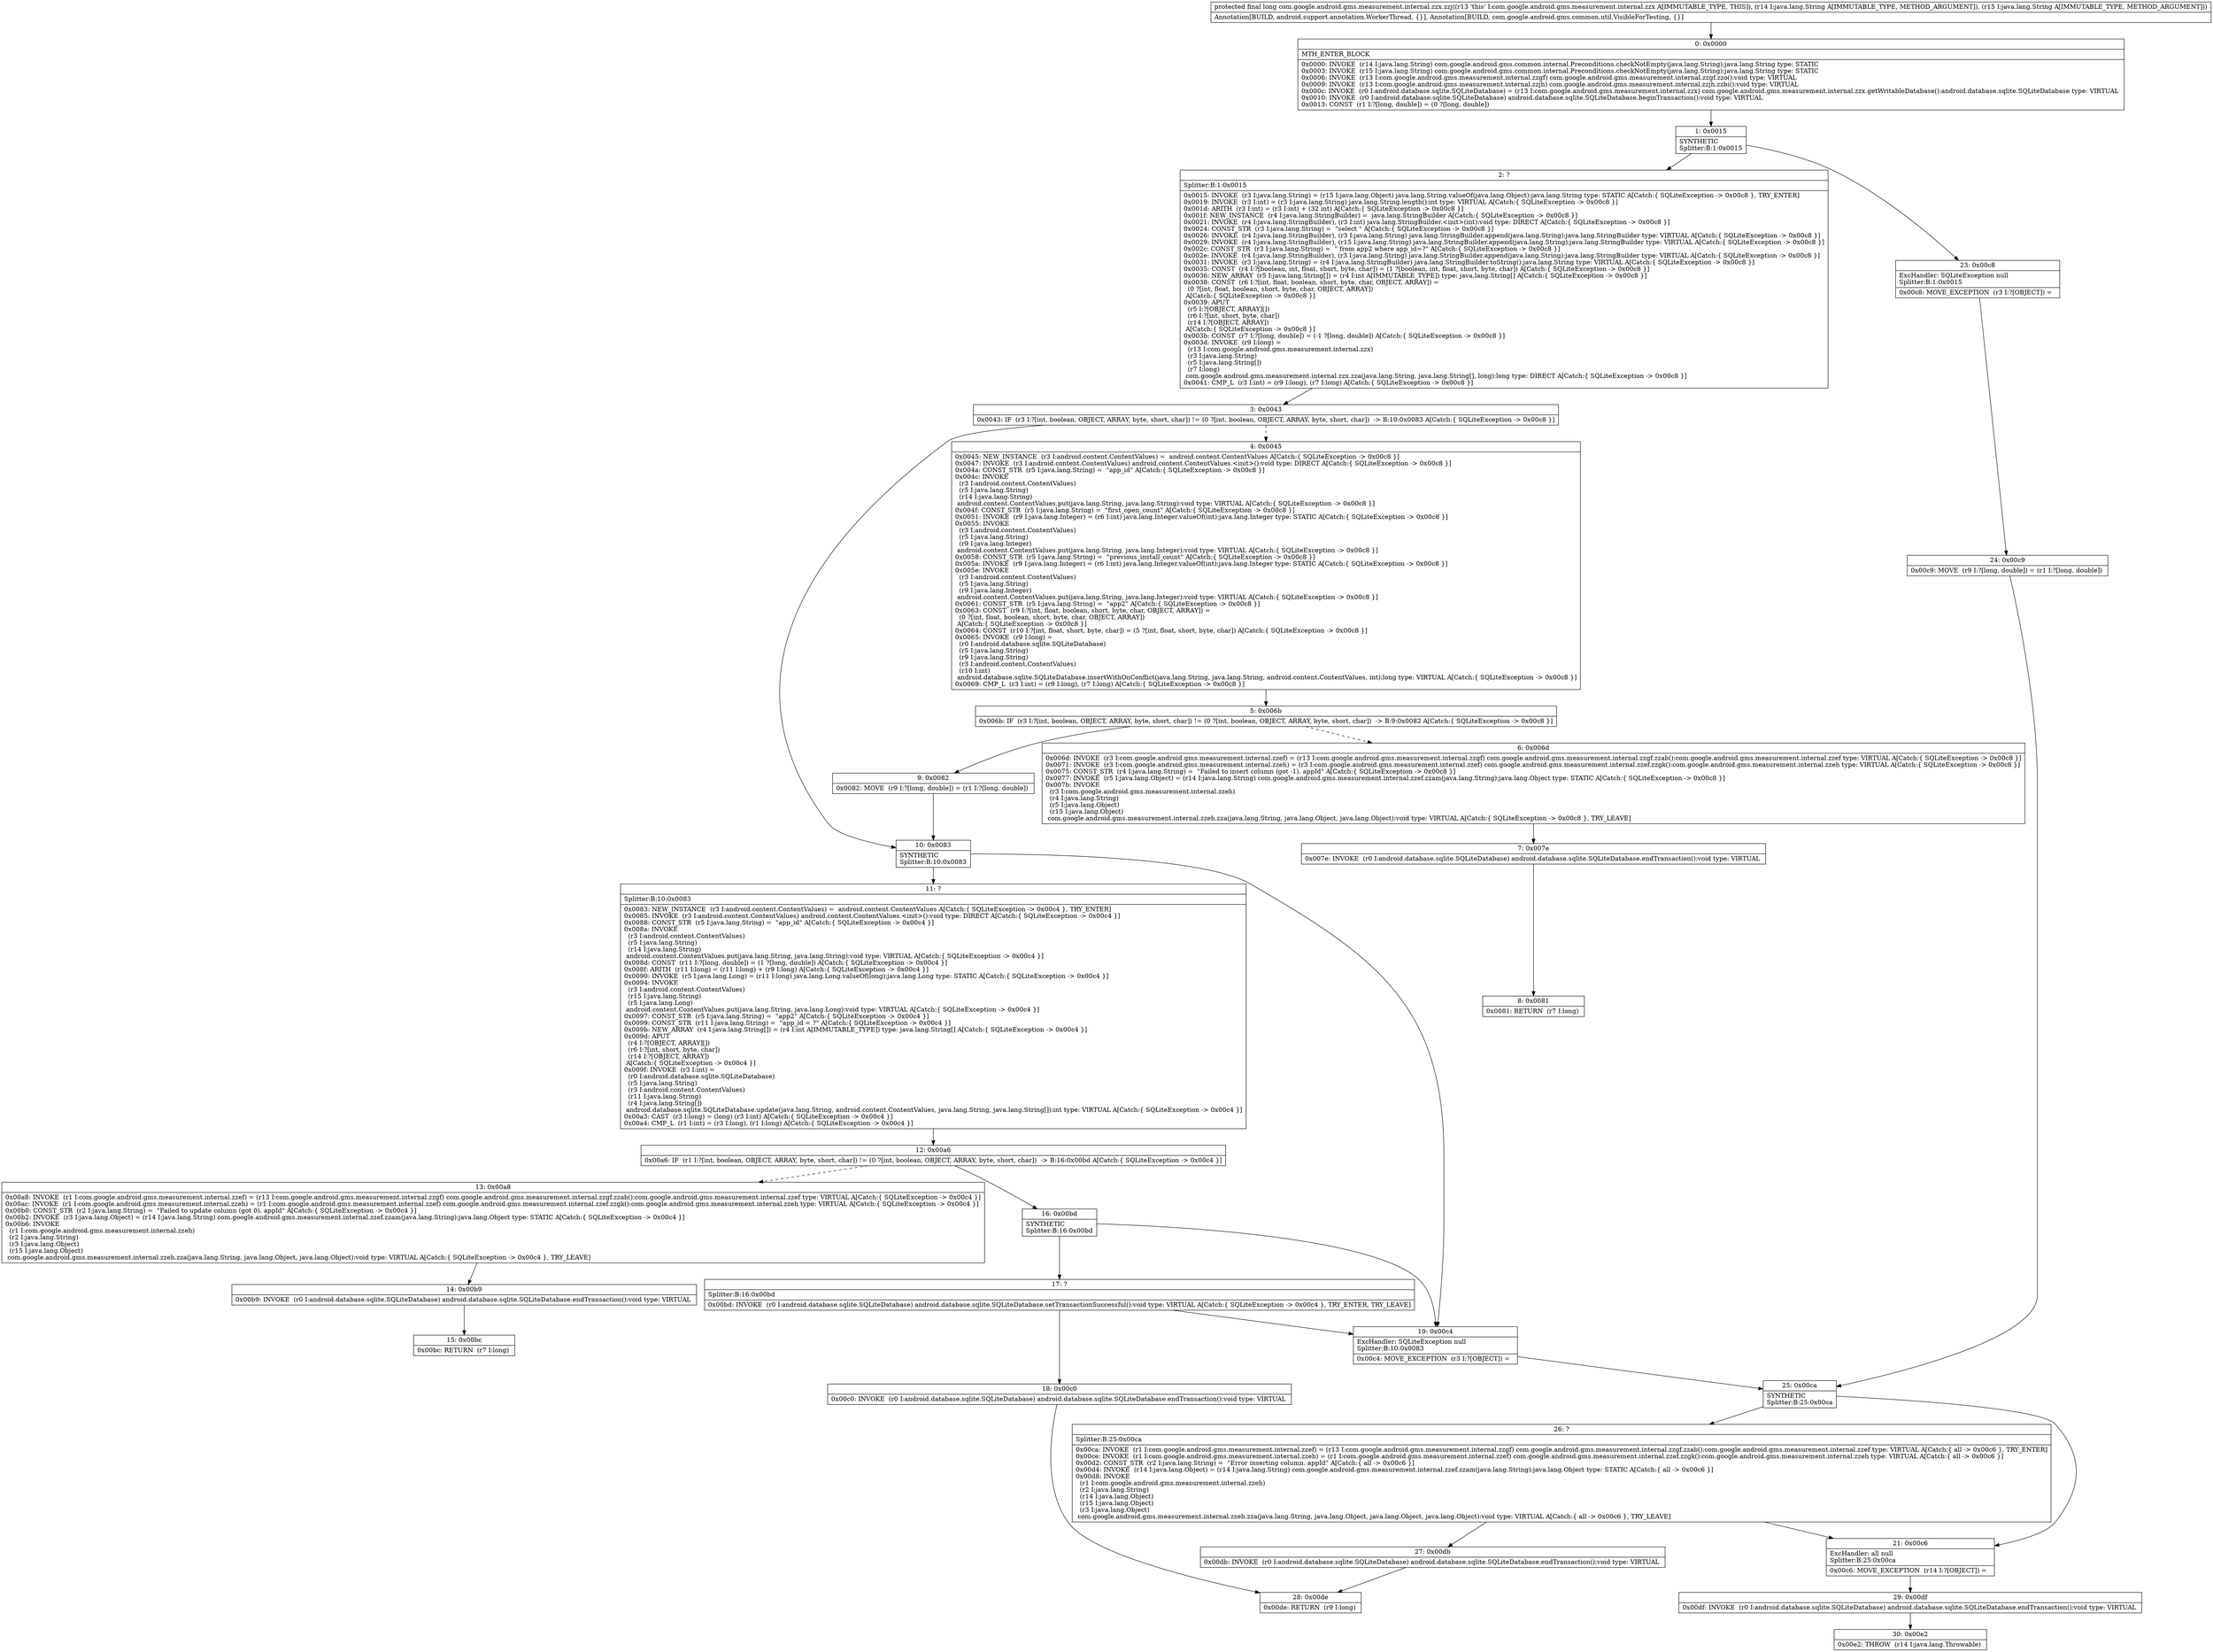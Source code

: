 digraph "CFG forcom.google.android.gms.measurement.internal.zzx.zzj(Ljava\/lang\/String;Ljava\/lang\/String;)J" {
Node_0 [shape=record,label="{0\:\ 0x0000|MTH_ENTER_BLOCK\l|0x0000: INVOKE  (r14 I:java.lang.String) com.google.android.gms.common.internal.Preconditions.checkNotEmpty(java.lang.String):java.lang.String type: STATIC \l0x0003: INVOKE  (r15 I:java.lang.String) com.google.android.gms.common.internal.Preconditions.checkNotEmpty(java.lang.String):java.lang.String type: STATIC \l0x0006: INVOKE  (r13 I:com.google.android.gms.measurement.internal.zzgf) com.google.android.gms.measurement.internal.zzgf.zzo():void type: VIRTUAL \l0x0009: INVOKE  (r13 I:com.google.android.gms.measurement.internal.zzjh) com.google.android.gms.measurement.internal.zzjh.zzbi():void type: VIRTUAL \l0x000c: INVOKE  (r0 I:android.database.sqlite.SQLiteDatabase) = (r13 I:com.google.android.gms.measurement.internal.zzx) com.google.android.gms.measurement.internal.zzx.getWritableDatabase():android.database.sqlite.SQLiteDatabase type: VIRTUAL \l0x0010: INVOKE  (r0 I:android.database.sqlite.SQLiteDatabase) android.database.sqlite.SQLiteDatabase.beginTransaction():void type: VIRTUAL \l0x0013: CONST  (r1 I:?[long, double]) = (0 ?[long, double]) \l}"];
Node_1 [shape=record,label="{1\:\ 0x0015|SYNTHETIC\lSplitter:B:1:0x0015\l}"];
Node_2 [shape=record,label="{2\:\ ?|Splitter:B:1:0x0015\l|0x0015: INVOKE  (r3 I:java.lang.String) = (r15 I:java.lang.Object) java.lang.String.valueOf(java.lang.Object):java.lang.String type: STATIC A[Catch:\{ SQLiteException \-\> 0x00c8 \}, TRY_ENTER]\l0x0019: INVOKE  (r3 I:int) = (r3 I:java.lang.String) java.lang.String.length():int type: VIRTUAL A[Catch:\{ SQLiteException \-\> 0x00c8 \}]\l0x001d: ARITH  (r3 I:int) = (r3 I:int) + (32 int) A[Catch:\{ SQLiteException \-\> 0x00c8 \}]\l0x001f: NEW_INSTANCE  (r4 I:java.lang.StringBuilder) =  java.lang.StringBuilder A[Catch:\{ SQLiteException \-\> 0x00c8 \}]\l0x0021: INVOKE  (r4 I:java.lang.StringBuilder), (r3 I:int) java.lang.StringBuilder.\<init\>(int):void type: DIRECT A[Catch:\{ SQLiteException \-\> 0x00c8 \}]\l0x0024: CONST_STR  (r3 I:java.lang.String) =  \"select \" A[Catch:\{ SQLiteException \-\> 0x00c8 \}]\l0x0026: INVOKE  (r4 I:java.lang.StringBuilder), (r3 I:java.lang.String) java.lang.StringBuilder.append(java.lang.String):java.lang.StringBuilder type: VIRTUAL A[Catch:\{ SQLiteException \-\> 0x00c8 \}]\l0x0029: INVOKE  (r4 I:java.lang.StringBuilder), (r15 I:java.lang.String) java.lang.StringBuilder.append(java.lang.String):java.lang.StringBuilder type: VIRTUAL A[Catch:\{ SQLiteException \-\> 0x00c8 \}]\l0x002c: CONST_STR  (r3 I:java.lang.String) =  \" from app2 where app_id=?\" A[Catch:\{ SQLiteException \-\> 0x00c8 \}]\l0x002e: INVOKE  (r4 I:java.lang.StringBuilder), (r3 I:java.lang.String) java.lang.StringBuilder.append(java.lang.String):java.lang.StringBuilder type: VIRTUAL A[Catch:\{ SQLiteException \-\> 0x00c8 \}]\l0x0031: INVOKE  (r3 I:java.lang.String) = (r4 I:java.lang.StringBuilder) java.lang.StringBuilder.toString():java.lang.String type: VIRTUAL A[Catch:\{ SQLiteException \-\> 0x00c8 \}]\l0x0035: CONST  (r4 I:?[boolean, int, float, short, byte, char]) = (1 ?[boolean, int, float, short, byte, char]) A[Catch:\{ SQLiteException \-\> 0x00c8 \}]\l0x0036: NEW_ARRAY  (r5 I:java.lang.String[]) = (r4 I:int A[IMMUTABLE_TYPE]) type: java.lang.String[] A[Catch:\{ SQLiteException \-\> 0x00c8 \}]\l0x0038: CONST  (r6 I:?[int, float, boolean, short, byte, char, OBJECT, ARRAY]) = \l  (0 ?[int, float, boolean, short, byte, char, OBJECT, ARRAY])\l A[Catch:\{ SQLiteException \-\> 0x00c8 \}]\l0x0039: APUT  \l  (r5 I:?[OBJECT, ARRAY][])\l  (r6 I:?[int, short, byte, char])\l  (r14 I:?[OBJECT, ARRAY])\l A[Catch:\{ SQLiteException \-\> 0x00c8 \}]\l0x003b: CONST  (r7 I:?[long, double]) = (\-1 ?[long, double]) A[Catch:\{ SQLiteException \-\> 0x00c8 \}]\l0x003d: INVOKE  (r9 I:long) = \l  (r13 I:com.google.android.gms.measurement.internal.zzx)\l  (r3 I:java.lang.String)\l  (r5 I:java.lang.String[])\l  (r7 I:long)\l com.google.android.gms.measurement.internal.zzx.zza(java.lang.String, java.lang.String[], long):long type: DIRECT A[Catch:\{ SQLiteException \-\> 0x00c8 \}]\l0x0041: CMP_L  (r3 I:int) = (r9 I:long), (r7 I:long) A[Catch:\{ SQLiteException \-\> 0x00c8 \}]\l}"];
Node_3 [shape=record,label="{3\:\ 0x0043|0x0043: IF  (r3 I:?[int, boolean, OBJECT, ARRAY, byte, short, char]) != (0 ?[int, boolean, OBJECT, ARRAY, byte, short, char])  \-\> B:10:0x0083 A[Catch:\{ SQLiteException \-\> 0x00c8 \}]\l}"];
Node_4 [shape=record,label="{4\:\ 0x0045|0x0045: NEW_INSTANCE  (r3 I:android.content.ContentValues) =  android.content.ContentValues A[Catch:\{ SQLiteException \-\> 0x00c8 \}]\l0x0047: INVOKE  (r3 I:android.content.ContentValues) android.content.ContentValues.\<init\>():void type: DIRECT A[Catch:\{ SQLiteException \-\> 0x00c8 \}]\l0x004a: CONST_STR  (r5 I:java.lang.String) =  \"app_id\" A[Catch:\{ SQLiteException \-\> 0x00c8 \}]\l0x004c: INVOKE  \l  (r3 I:android.content.ContentValues)\l  (r5 I:java.lang.String)\l  (r14 I:java.lang.String)\l android.content.ContentValues.put(java.lang.String, java.lang.String):void type: VIRTUAL A[Catch:\{ SQLiteException \-\> 0x00c8 \}]\l0x004f: CONST_STR  (r5 I:java.lang.String) =  \"first_open_count\" A[Catch:\{ SQLiteException \-\> 0x00c8 \}]\l0x0051: INVOKE  (r9 I:java.lang.Integer) = (r6 I:int) java.lang.Integer.valueOf(int):java.lang.Integer type: STATIC A[Catch:\{ SQLiteException \-\> 0x00c8 \}]\l0x0055: INVOKE  \l  (r3 I:android.content.ContentValues)\l  (r5 I:java.lang.String)\l  (r9 I:java.lang.Integer)\l android.content.ContentValues.put(java.lang.String, java.lang.Integer):void type: VIRTUAL A[Catch:\{ SQLiteException \-\> 0x00c8 \}]\l0x0058: CONST_STR  (r5 I:java.lang.String) =  \"previous_install_count\" A[Catch:\{ SQLiteException \-\> 0x00c8 \}]\l0x005a: INVOKE  (r9 I:java.lang.Integer) = (r6 I:int) java.lang.Integer.valueOf(int):java.lang.Integer type: STATIC A[Catch:\{ SQLiteException \-\> 0x00c8 \}]\l0x005e: INVOKE  \l  (r3 I:android.content.ContentValues)\l  (r5 I:java.lang.String)\l  (r9 I:java.lang.Integer)\l android.content.ContentValues.put(java.lang.String, java.lang.Integer):void type: VIRTUAL A[Catch:\{ SQLiteException \-\> 0x00c8 \}]\l0x0061: CONST_STR  (r5 I:java.lang.String) =  \"app2\" A[Catch:\{ SQLiteException \-\> 0x00c8 \}]\l0x0063: CONST  (r9 I:?[int, float, boolean, short, byte, char, OBJECT, ARRAY]) = \l  (0 ?[int, float, boolean, short, byte, char, OBJECT, ARRAY])\l A[Catch:\{ SQLiteException \-\> 0x00c8 \}]\l0x0064: CONST  (r10 I:?[int, float, short, byte, char]) = (5 ?[int, float, short, byte, char]) A[Catch:\{ SQLiteException \-\> 0x00c8 \}]\l0x0065: INVOKE  (r9 I:long) = \l  (r0 I:android.database.sqlite.SQLiteDatabase)\l  (r5 I:java.lang.String)\l  (r9 I:java.lang.String)\l  (r3 I:android.content.ContentValues)\l  (r10 I:int)\l android.database.sqlite.SQLiteDatabase.insertWithOnConflict(java.lang.String, java.lang.String, android.content.ContentValues, int):long type: VIRTUAL A[Catch:\{ SQLiteException \-\> 0x00c8 \}]\l0x0069: CMP_L  (r3 I:int) = (r9 I:long), (r7 I:long) A[Catch:\{ SQLiteException \-\> 0x00c8 \}]\l}"];
Node_5 [shape=record,label="{5\:\ 0x006b|0x006b: IF  (r3 I:?[int, boolean, OBJECT, ARRAY, byte, short, char]) != (0 ?[int, boolean, OBJECT, ARRAY, byte, short, char])  \-\> B:9:0x0082 A[Catch:\{ SQLiteException \-\> 0x00c8 \}]\l}"];
Node_6 [shape=record,label="{6\:\ 0x006d|0x006d: INVOKE  (r3 I:com.google.android.gms.measurement.internal.zzef) = (r13 I:com.google.android.gms.measurement.internal.zzgf) com.google.android.gms.measurement.internal.zzgf.zzab():com.google.android.gms.measurement.internal.zzef type: VIRTUAL A[Catch:\{ SQLiteException \-\> 0x00c8 \}]\l0x0071: INVOKE  (r3 I:com.google.android.gms.measurement.internal.zzeh) = (r3 I:com.google.android.gms.measurement.internal.zzef) com.google.android.gms.measurement.internal.zzef.zzgk():com.google.android.gms.measurement.internal.zzeh type: VIRTUAL A[Catch:\{ SQLiteException \-\> 0x00c8 \}]\l0x0075: CONST_STR  (r4 I:java.lang.String) =  \"Failed to insert column (got \-1). appId\" A[Catch:\{ SQLiteException \-\> 0x00c8 \}]\l0x0077: INVOKE  (r5 I:java.lang.Object) = (r14 I:java.lang.String) com.google.android.gms.measurement.internal.zzef.zzam(java.lang.String):java.lang.Object type: STATIC A[Catch:\{ SQLiteException \-\> 0x00c8 \}]\l0x007b: INVOKE  \l  (r3 I:com.google.android.gms.measurement.internal.zzeh)\l  (r4 I:java.lang.String)\l  (r5 I:java.lang.Object)\l  (r15 I:java.lang.Object)\l com.google.android.gms.measurement.internal.zzeh.zza(java.lang.String, java.lang.Object, java.lang.Object):void type: VIRTUAL A[Catch:\{ SQLiteException \-\> 0x00c8 \}, TRY_LEAVE]\l}"];
Node_7 [shape=record,label="{7\:\ 0x007e|0x007e: INVOKE  (r0 I:android.database.sqlite.SQLiteDatabase) android.database.sqlite.SQLiteDatabase.endTransaction():void type: VIRTUAL \l}"];
Node_8 [shape=record,label="{8\:\ 0x0081|0x0081: RETURN  (r7 I:long) \l}"];
Node_9 [shape=record,label="{9\:\ 0x0082|0x0082: MOVE  (r9 I:?[long, double]) = (r1 I:?[long, double]) \l}"];
Node_10 [shape=record,label="{10\:\ 0x0083|SYNTHETIC\lSplitter:B:10:0x0083\l}"];
Node_11 [shape=record,label="{11\:\ ?|Splitter:B:10:0x0083\l|0x0083: NEW_INSTANCE  (r3 I:android.content.ContentValues) =  android.content.ContentValues A[Catch:\{ SQLiteException \-\> 0x00c4 \}, TRY_ENTER]\l0x0085: INVOKE  (r3 I:android.content.ContentValues) android.content.ContentValues.\<init\>():void type: DIRECT A[Catch:\{ SQLiteException \-\> 0x00c4 \}]\l0x0088: CONST_STR  (r5 I:java.lang.String) =  \"app_id\" A[Catch:\{ SQLiteException \-\> 0x00c4 \}]\l0x008a: INVOKE  \l  (r3 I:android.content.ContentValues)\l  (r5 I:java.lang.String)\l  (r14 I:java.lang.String)\l android.content.ContentValues.put(java.lang.String, java.lang.String):void type: VIRTUAL A[Catch:\{ SQLiteException \-\> 0x00c4 \}]\l0x008d: CONST  (r11 I:?[long, double]) = (1 ?[long, double]) A[Catch:\{ SQLiteException \-\> 0x00c4 \}]\l0x008f: ARITH  (r11 I:long) = (r11 I:long) + (r9 I:long) A[Catch:\{ SQLiteException \-\> 0x00c4 \}]\l0x0090: INVOKE  (r5 I:java.lang.Long) = (r11 I:long) java.lang.Long.valueOf(long):java.lang.Long type: STATIC A[Catch:\{ SQLiteException \-\> 0x00c4 \}]\l0x0094: INVOKE  \l  (r3 I:android.content.ContentValues)\l  (r15 I:java.lang.String)\l  (r5 I:java.lang.Long)\l android.content.ContentValues.put(java.lang.String, java.lang.Long):void type: VIRTUAL A[Catch:\{ SQLiteException \-\> 0x00c4 \}]\l0x0097: CONST_STR  (r5 I:java.lang.String) =  \"app2\" A[Catch:\{ SQLiteException \-\> 0x00c4 \}]\l0x0099: CONST_STR  (r11 I:java.lang.String) =  \"app_id = ?\" A[Catch:\{ SQLiteException \-\> 0x00c4 \}]\l0x009b: NEW_ARRAY  (r4 I:java.lang.String[]) = (r4 I:int A[IMMUTABLE_TYPE]) type: java.lang.String[] A[Catch:\{ SQLiteException \-\> 0x00c4 \}]\l0x009d: APUT  \l  (r4 I:?[OBJECT, ARRAY][])\l  (r6 I:?[int, short, byte, char])\l  (r14 I:?[OBJECT, ARRAY])\l A[Catch:\{ SQLiteException \-\> 0x00c4 \}]\l0x009f: INVOKE  (r3 I:int) = \l  (r0 I:android.database.sqlite.SQLiteDatabase)\l  (r5 I:java.lang.String)\l  (r3 I:android.content.ContentValues)\l  (r11 I:java.lang.String)\l  (r4 I:java.lang.String[])\l android.database.sqlite.SQLiteDatabase.update(java.lang.String, android.content.ContentValues, java.lang.String, java.lang.String[]):int type: VIRTUAL A[Catch:\{ SQLiteException \-\> 0x00c4 \}]\l0x00a3: CAST  (r3 I:long) = (long) (r3 I:int) A[Catch:\{ SQLiteException \-\> 0x00c4 \}]\l0x00a4: CMP_L  (r1 I:int) = (r3 I:long), (r1 I:long) A[Catch:\{ SQLiteException \-\> 0x00c4 \}]\l}"];
Node_12 [shape=record,label="{12\:\ 0x00a6|0x00a6: IF  (r1 I:?[int, boolean, OBJECT, ARRAY, byte, short, char]) != (0 ?[int, boolean, OBJECT, ARRAY, byte, short, char])  \-\> B:16:0x00bd A[Catch:\{ SQLiteException \-\> 0x00c4 \}]\l}"];
Node_13 [shape=record,label="{13\:\ 0x00a8|0x00a8: INVOKE  (r1 I:com.google.android.gms.measurement.internal.zzef) = (r13 I:com.google.android.gms.measurement.internal.zzgf) com.google.android.gms.measurement.internal.zzgf.zzab():com.google.android.gms.measurement.internal.zzef type: VIRTUAL A[Catch:\{ SQLiteException \-\> 0x00c4 \}]\l0x00ac: INVOKE  (r1 I:com.google.android.gms.measurement.internal.zzeh) = (r1 I:com.google.android.gms.measurement.internal.zzef) com.google.android.gms.measurement.internal.zzef.zzgk():com.google.android.gms.measurement.internal.zzeh type: VIRTUAL A[Catch:\{ SQLiteException \-\> 0x00c4 \}]\l0x00b0: CONST_STR  (r2 I:java.lang.String) =  \"Failed to update column (got 0). appId\" A[Catch:\{ SQLiteException \-\> 0x00c4 \}]\l0x00b2: INVOKE  (r3 I:java.lang.Object) = (r14 I:java.lang.String) com.google.android.gms.measurement.internal.zzef.zzam(java.lang.String):java.lang.Object type: STATIC A[Catch:\{ SQLiteException \-\> 0x00c4 \}]\l0x00b6: INVOKE  \l  (r1 I:com.google.android.gms.measurement.internal.zzeh)\l  (r2 I:java.lang.String)\l  (r3 I:java.lang.Object)\l  (r15 I:java.lang.Object)\l com.google.android.gms.measurement.internal.zzeh.zza(java.lang.String, java.lang.Object, java.lang.Object):void type: VIRTUAL A[Catch:\{ SQLiteException \-\> 0x00c4 \}, TRY_LEAVE]\l}"];
Node_14 [shape=record,label="{14\:\ 0x00b9|0x00b9: INVOKE  (r0 I:android.database.sqlite.SQLiteDatabase) android.database.sqlite.SQLiteDatabase.endTransaction():void type: VIRTUAL \l}"];
Node_15 [shape=record,label="{15\:\ 0x00bc|0x00bc: RETURN  (r7 I:long) \l}"];
Node_16 [shape=record,label="{16\:\ 0x00bd|SYNTHETIC\lSplitter:B:16:0x00bd\l}"];
Node_17 [shape=record,label="{17\:\ ?|Splitter:B:16:0x00bd\l|0x00bd: INVOKE  (r0 I:android.database.sqlite.SQLiteDatabase) android.database.sqlite.SQLiteDatabase.setTransactionSuccessful():void type: VIRTUAL A[Catch:\{ SQLiteException \-\> 0x00c4 \}, TRY_ENTER, TRY_LEAVE]\l}"];
Node_18 [shape=record,label="{18\:\ 0x00c0|0x00c0: INVOKE  (r0 I:android.database.sqlite.SQLiteDatabase) android.database.sqlite.SQLiteDatabase.endTransaction():void type: VIRTUAL \l}"];
Node_19 [shape=record,label="{19\:\ 0x00c4|ExcHandler: SQLiteException null\lSplitter:B:10:0x0083\l|0x00c4: MOVE_EXCEPTION  (r3 I:?[OBJECT]) =  \l}"];
Node_21 [shape=record,label="{21\:\ 0x00c6|ExcHandler: all null\lSplitter:B:25:0x00ca\l|0x00c6: MOVE_EXCEPTION  (r14 I:?[OBJECT]) =  \l}"];
Node_23 [shape=record,label="{23\:\ 0x00c8|ExcHandler: SQLiteException null\lSplitter:B:1:0x0015\l|0x00c8: MOVE_EXCEPTION  (r3 I:?[OBJECT]) =  \l}"];
Node_24 [shape=record,label="{24\:\ 0x00c9|0x00c9: MOVE  (r9 I:?[long, double]) = (r1 I:?[long, double]) \l}"];
Node_25 [shape=record,label="{25\:\ 0x00ca|SYNTHETIC\lSplitter:B:25:0x00ca\l}"];
Node_26 [shape=record,label="{26\:\ ?|Splitter:B:25:0x00ca\l|0x00ca: INVOKE  (r1 I:com.google.android.gms.measurement.internal.zzef) = (r13 I:com.google.android.gms.measurement.internal.zzgf) com.google.android.gms.measurement.internal.zzgf.zzab():com.google.android.gms.measurement.internal.zzef type: VIRTUAL A[Catch:\{ all \-\> 0x00c6 \}, TRY_ENTER]\l0x00ce: INVOKE  (r1 I:com.google.android.gms.measurement.internal.zzeh) = (r1 I:com.google.android.gms.measurement.internal.zzef) com.google.android.gms.measurement.internal.zzef.zzgk():com.google.android.gms.measurement.internal.zzeh type: VIRTUAL A[Catch:\{ all \-\> 0x00c6 \}]\l0x00d2: CONST_STR  (r2 I:java.lang.String) =  \"Error inserting column. appId\" A[Catch:\{ all \-\> 0x00c6 \}]\l0x00d4: INVOKE  (r14 I:java.lang.Object) = (r14 I:java.lang.String) com.google.android.gms.measurement.internal.zzef.zzam(java.lang.String):java.lang.Object type: STATIC A[Catch:\{ all \-\> 0x00c6 \}]\l0x00d8: INVOKE  \l  (r1 I:com.google.android.gms.measurement.internal.zzeh)\l  (r2 I:java.lang.String)\l  (r14 I:java.lang.Object)\l  (r15 I:java.lang.Object)\l  (r3 I:java.lang.Object)\l com.google.android.gms.measurement.internal.zzeh.zza(java.lang.String, java.lang.Object, java.lang.Object, java.lang.Object):void type: VIRTUAL A[Catch:\{ all \-\> 0x00c6 \}, TRY_LEAVE]\l}"];
Node_27 [shape=record,label="{27\:\ 0x00db|0x00db: INVOKE  (r0 I:android.database.sqlite.SQLiteDatabase) android.database.sqlite.SQLiteDatabase.endTransaction():void type: VIRTUAL \l}"];
Node_28 [shape=record,label="{28\:\ 0x00de|0x00de: RETURN  (r9 I:long) \l}"];
Node_29 [shape=record,label="{29\:\ 0x00df|0x00df: INVOKE  (r0 I:android.database.sqlite.SQLiteDatabase) android.database.sqlite.SQLiteDatabase.endTransaction():void type: VIRTUAL \l}"];
Node_30 [shape=record,label="{30\:\ 0x00e2|0x00e2: THROW  (r14 I:java.lang.Throwable) \l}"];
MethodNode[shape=record,label="{protected final long com.google.android.gms.measurement.internal.zzx.zzj((r13 'this' I:com.google.android.gms.measurement.internal.zzx A[IMMUTABLE_TYPE, THIS]), (r14 I:java.lang.String A[IMMUTABLE_TYPE, METHOD_ARGUMENT]), (r15 I:java.lang.String A[IMMUTABLE_TYPE, METHOD_ARGUMENT]))  | Annotation[BUILD, android.support.annotation.WorkerThread, \{\}], Annotation[BUILD, com.google.android.gms.common.util.VisibleForTesting, \{\}]\l}"];
MethodNode -> Node_0;
Node_0 -> Node_1;
Node_1 -> Node_2;
Node_1 -> Node_23;
Node_2 -> Node_3;
Node_3 -> Node_4[style=dashed];
Node_3 -> Node_10;
Node_4 -> Node_5;
Node_5 -> Node_6[style=dashed];
Node_5 -> Node_9;
Node_6 -> Node_7;
Node_7 -> Node_8;
Node_9 -> Node_10;
Node_10 -> Node_11;
Node_10 -> Node_19;
Node_11 -> Node_12;
Node_12 -> Node_13[style=dashed];
Node_12 -> Node_16;
Node_13 -> Node_14;
Node_14 -> Node_15;
Node_16 -> Node_17;
Node_16 -> Node_19;
Node_17 -> Node_18;
Node_17 -> Node_19;
Node_18 -> Node_28;
Node_19 -> Node_25;
Node_21 -> Node_29;
Node_23 -> Node_24;
Node_24 -> Node_25;
Node_25 -> Node_26;
Node_25 -> Node_21;
Node_26 -> Node_27;
Node_26 -> Node_21;
Node_27 -> Node_28;
Node_29 -> Node_30;
}

